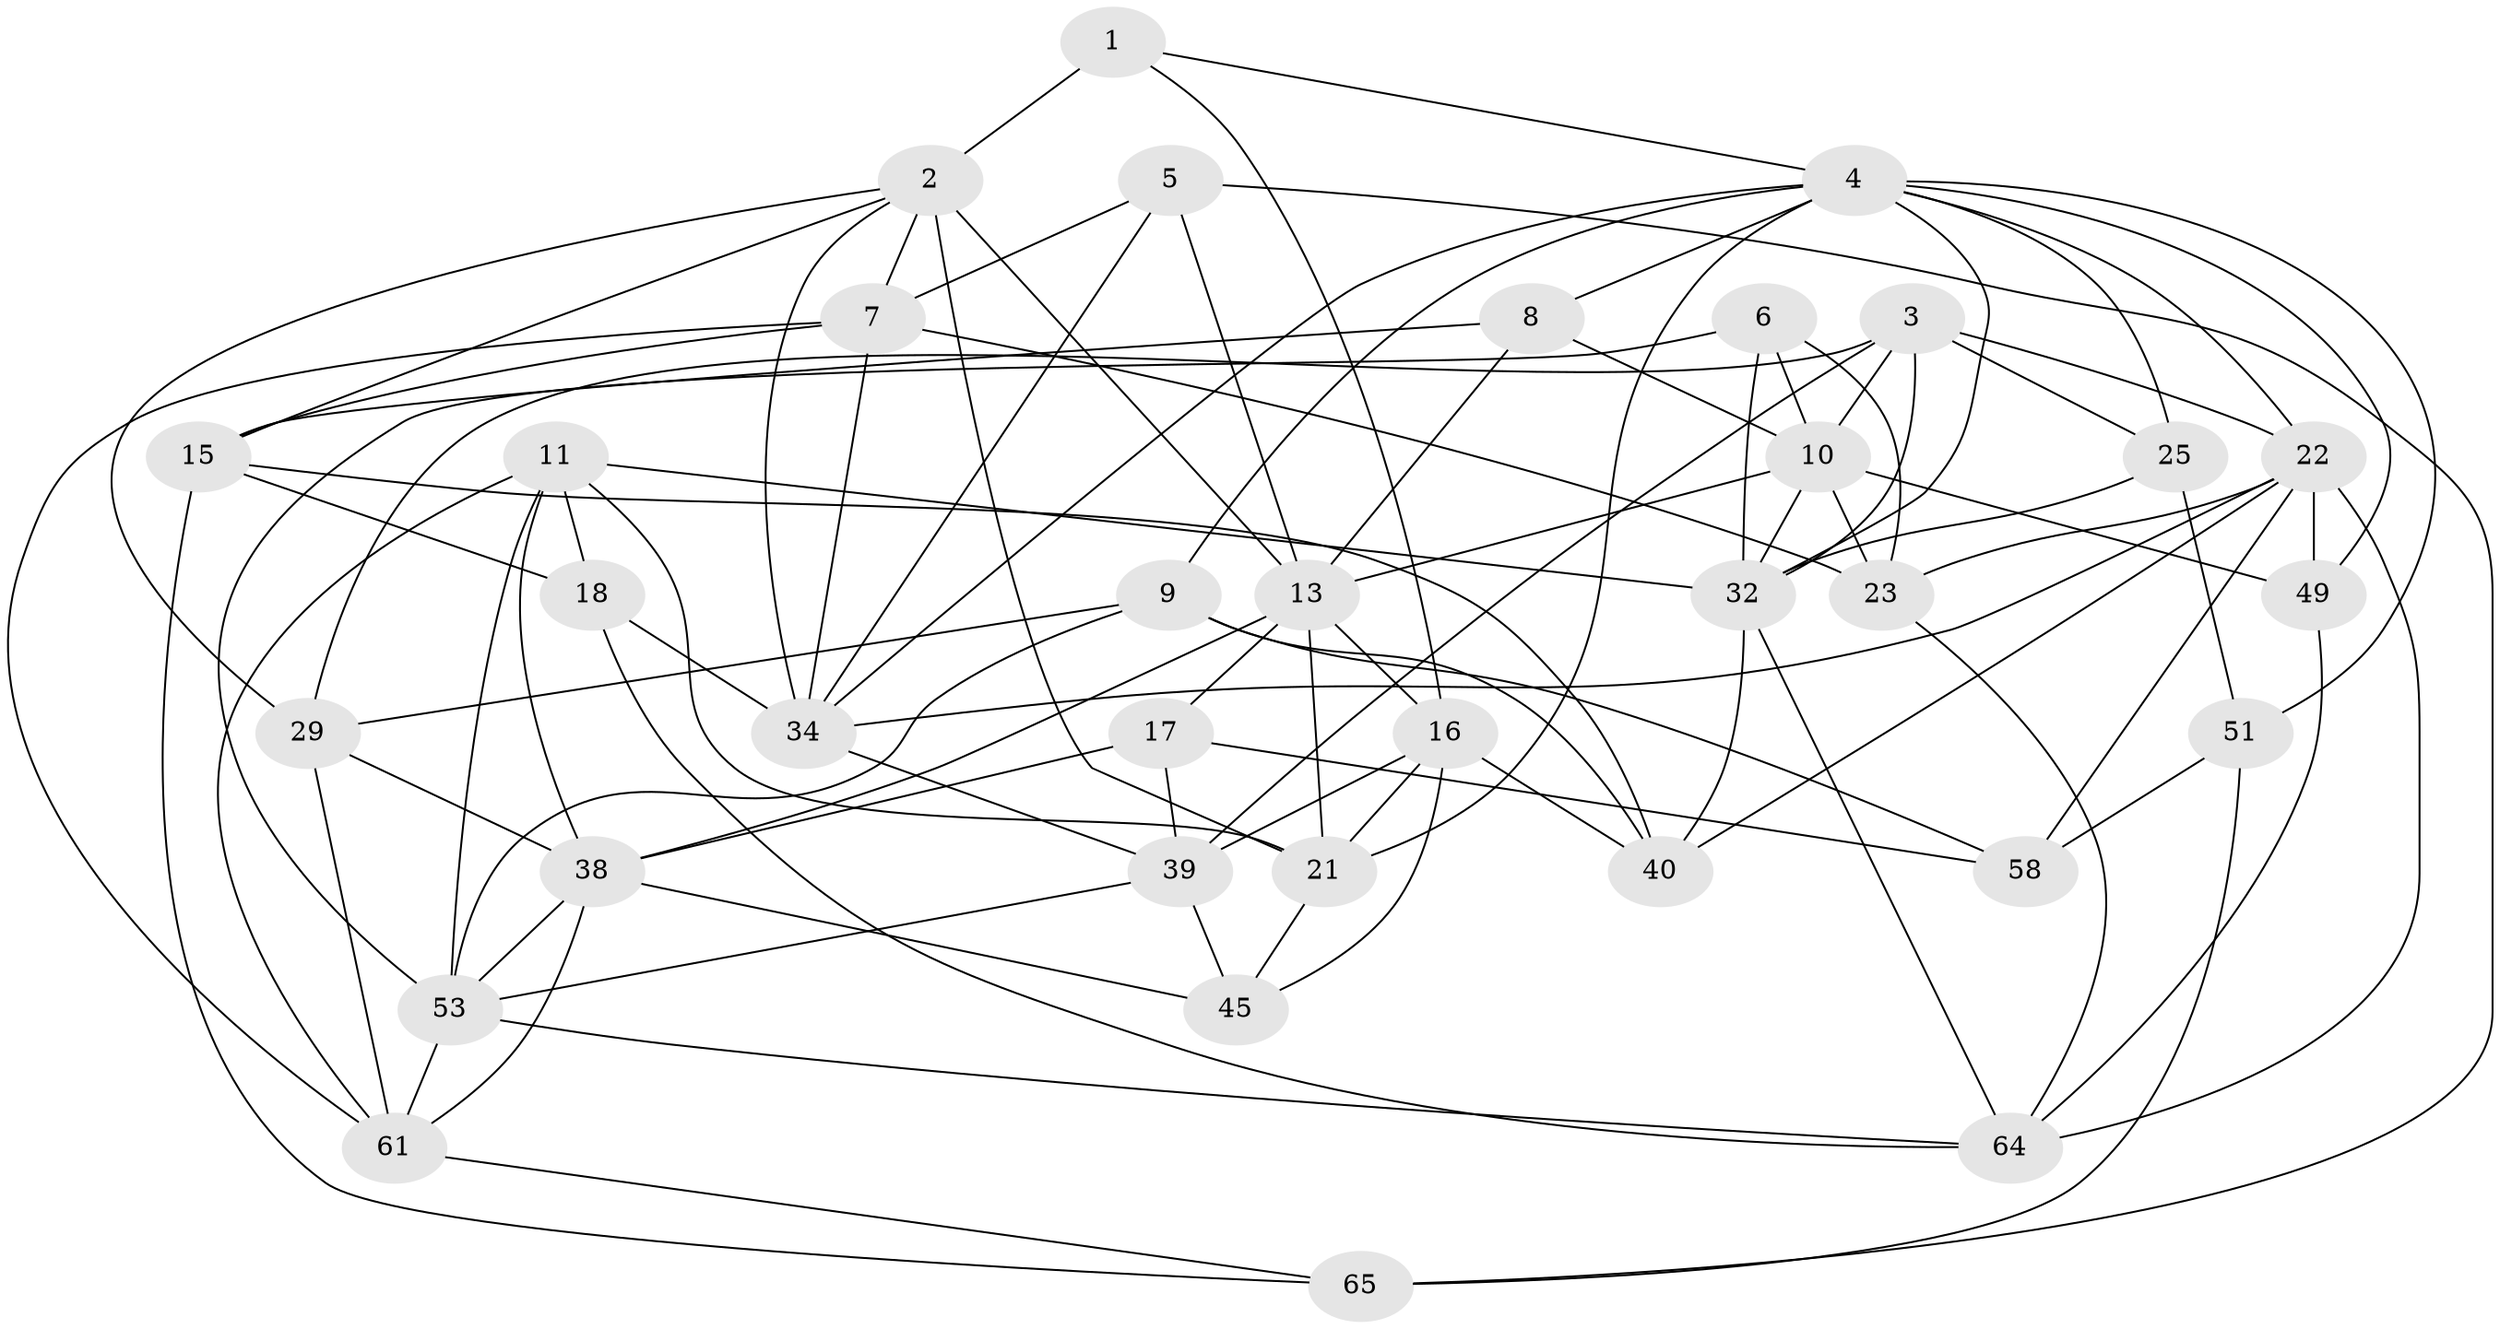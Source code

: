 // original degree distribution, {4: 1.0}
// Generated by graph-tools (version 1.1) at 2025/54/03/05/25 16:54:48]
// undirected, 34 vertices, 95 edges
graph export_dot {
graph [start="1"]
  node [color=gray90,style=filled];
  1;
  2 [super="+47+63"];
  3 [super="+46"];
  4 [super="+24+31"];
  5;
  6;
  7 [super="+19"];
  8;
  9 [super="+12"];
  10 [super="+37+41"];
  11 [super="+27+14"];
  13 [super="+48+30"];
  15 [super="+44"];
  16 [super="+20"];
  17;
  18 [super="+35"];
  21 [super="+28"];
  22 [super="+62+26"];
  23 [super="+33"];
  25;
  29 [super="+50"];
  32 [super="+60+54"];
  34 [super="+36"];
  38 [super="+59+57+66"];
  39 [super="+43"];
  40 [super="+56"];
  45;
  49;
  51;
  53 [super="+55"];
  58;
  61 [super="+68"];
  64 [super="+69"];
  65;
  1 -- 2 [weight=2];
  1 -- 4;
  1 -- 16;
  2 -- 13;
  2 -- 21;
  2 -- 29;
  2 -- 34;
  2 -- 7;
  2 -- 15;
  3 -- 25;
  3 -- 32;
  3 -- 10;
  3 -- 29;
  3 -- 39;
  3 -- 22;
  4 -- 21;
  4 -- 22;
  4 -- 32;
  4 -- 49;
  4 -- 34;
  4 -- 8;
  4 -- 25;
  4 -- 51;
  4 -- 9;
  5 -- 7;
  5 -- 65;
  5 -- 13;
  5 -- 34;
  6 -- 10;
  6 -- 23;
  6 -- 32;
  6 -- 53;
  7 -- 34;
  7 -- 61;
  7 -- 15;
  7 -- 23;
  8 -- 15;
  8 -- 13;
  8 -- 10;
  9 -- 40 [weight=2];
  9 -- 29;
  9 -- 58;
  9 -- 53;
  10 -- 23 [weight=2];
  10 -- 13;
  10 -- 32;
  10 -- 49;
  11 -- 18 [weight=2];
  11 -- 53 [weight=2];
  11 -- 32;
  11 -- 61;
  11 -- 38;
  11 -- 21;
  13 -- 17;
  13 -- 16;
  13 -- 38;
  13 -- 21;
  15 -- 65;
  15 -- 40;
  15 -- 18;
  16 -- 45;
  16 -- 40;
  16 -- 39;
  16 -- 21;
  17 -- 58;
  17 -- 39;
  17 -- 38;
  18 -- 64;
  18 -- 34 [weight=2];
  21 -- 45;
  22 -- 64;
  22 -- 49;
  22 -- 23;
  22 -- 34;
  22 -- 40;
  22 -- 58;
  23 -- 64;
  25 -- 51;
  25 -- 32;
  29 -- 61;
  29 -- 38 [weight=2];
  32 -- 64;
  32 -- 40;
  34 -- 39;
  38 -- 45;
  38 -- 61;
  38 -- 53;
  39 -- 53;
  39 -- 45;
  49 -- 64;
  51 -- 58;
  51 -- 65;
  53 -- 64;
  53 -- 61;
  61 -- 65;
}
